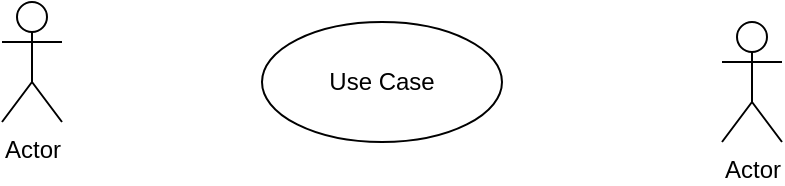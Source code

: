 <mxfile version="14.4.3" type="device" pages="2"><diagram id="zcMts8J2ka3Ubsn1Oeua" name="Page-1"><mxGraphModel dx="852" dy="494" grid="1" gridSize="10" guides="1" tooltips="1" connect="1" arrows="1" fold="1" page="1" pageScale="1" pageWidth="850" pageHeight="1100" math="0" shadow="0"><root><mxCell id="0"/><mxCell id="1" parent="0"/><mxCell id="fyhPB0fAul4UMXQX0S42-1" value="Actor" style="shape=umlActor;verticalLabelPosition=bottom;verticalAlign=top;html=1;outlineConnect=0;" parent="1" vertex="1"><mxGeometry x="70" y="110" width="30" height="60" as="geometry"/></mxCell><mxCell id="fyhPB0fAul4UMXQX0S42-2" value="Use Case" style="ellipse;whiteSpace=wrap;html=1;" parent="1" vertex="1"><mxGeometry x="200" y="120" width="120" height="60" as="geometry"/></mxCell><mxCell id="fyhPB0fAul4UMXQX0S42-3" value="Actor" style="shape=umlActor;verticalLabelPosition=bottom;verticalAlign=top;html=1;" parent="1" vertex="1"><mxGeometry x="430" y="120" width="30" height="60" as="geometry"/></mxCell></root></mxGraphModel></diagram><diagram id="hn8GWVg-OWS3d2MMTthF" name="Wireframe"><mxGraphModel dx="852" dy="1294" grid="0" gridSize="10" guides="1" tooltips="1" connect="1" arrows="1" fold="1" page="0" pageScale="1" pageWidth="850" pageHeight="1100" math="0" shadow="0"><root><mxCell id="4FxEZTbGUJKQ4JXTRRG7-0"/><mxCell id="4FxEZTbGUJKQ4JXTRRG7-1" parent="4FxEZTbGUJKQ4JXTRRG7-0"/><mxCell id="4FxEZTbGUJKQ4JXTRRG7-3" value="" style="rounded=0;whiteSpace=wrap;html=1;" vertex="1" parent="4FxEZTbGUJKQ4JXTRRG7-1"><mxGeometry x="120" y="-519" width="597" height="392" as="geometry"/></mxCell><mxCell id="4FxEZTbGUJKQ4JXTRRG7-4" value="" style="rounded=0;whiteSpace=wrap;html=1;" vertex="1" parent="4FxEZTbGUJKQ4JXTRRG7-1"><mxGeometry x="120" y="-519" width="597" height="40" as="geometry"/></mxCell><mxCell id="4FxEZTbGUJKQ4JXTRRG7-5" value="" style="rounded=0;whiteSpace=wrap;html=1;" vertex="1" parent="4FxEZTbGUJKQ4JXTRRG7-1"><mxGeometry x="120" y="-165" width="597" height="40" as="geometry"/></mxCell><mxCell id="4FxEZTbGUJKQ4JXTRRG7-8" value="" style="rounded=0;whiteSpace=wrap;html=1;" vertex="1" parent="4FxEZTbGUJKQ4JXTRRG7-1"><mxGeometry x="120" y="-478" width="120" height="312" as="geometry"/></mxCell></root></mxGraphModel></diagram></mxfile>